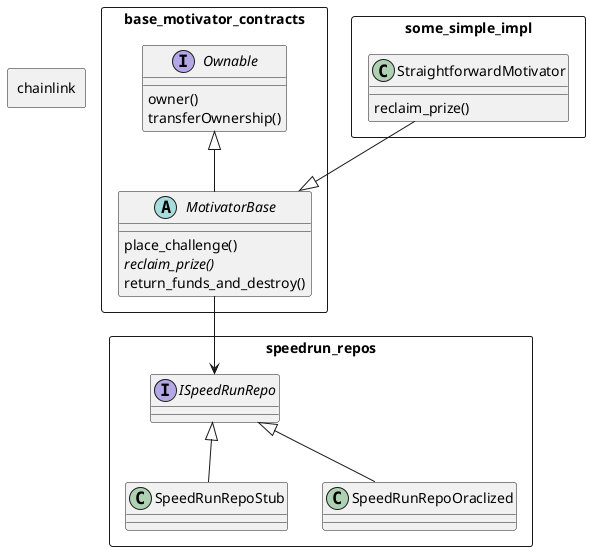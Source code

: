 /'
comment
'/

@startuml

package chainlink <<Rectangle>>{
}

package speedrun_repos <<Rectangle>> {
interface ISpeedRunRepo{
  }
class SpeedRunRepoStub{
}
class SpeedRunRepoOraclized{
  }
}

ISpeedRunRepo <|-- SpeedRunRepoStub
ISpeedRunRepo <|-- SpeedRunRepoOraclized


package base_motivator_contracts <<Rectangle>>{
interface Ownable {
owner()
transferOwnership()
}

abstract class MotivatorBase{
place_challenge()
{abstract} reclaim_prize()
return_funds_and_destroy()
  }
}
Ownable <|-- MotivatorBase

package some_simple_impl <<Rectangle>> {
  class StraightforwardMotivator{
    reclaim_prize()
  }
}
StraightforwardMotivator --|> MotivatorBase
MotivatorBase --> ISpeedRunRepo

@enduml